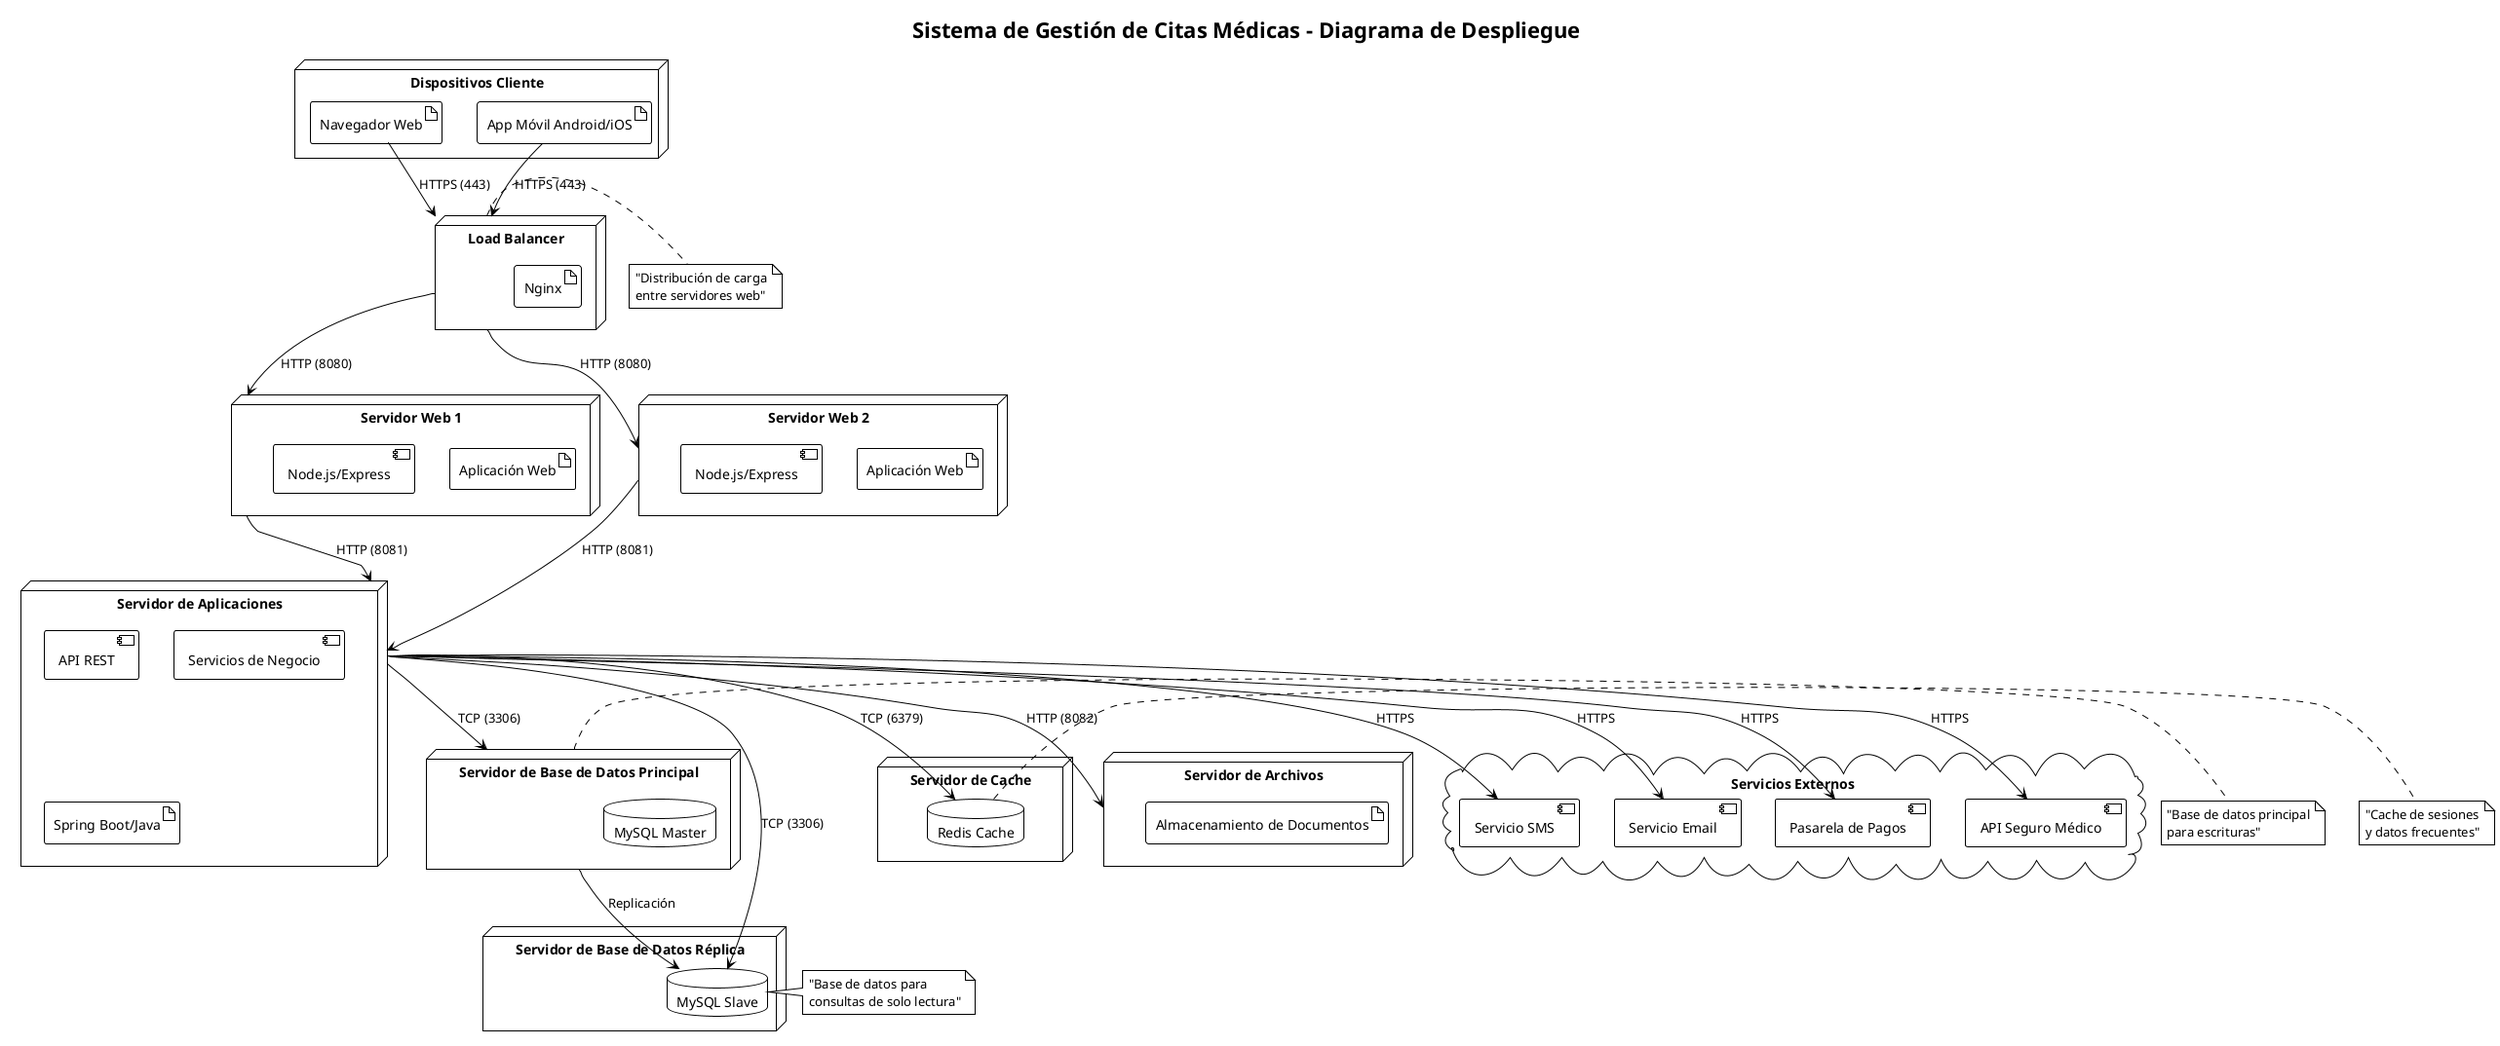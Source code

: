 @startuml diagrama_despliegue
!theme plain
title Sistema de Gestión de Citas Médicas - Diagrama de Despliegue

node "Dispositivos Cliente" {
    artifact "Navegador Web" as Browser
    artifact "App Móvil Android/iOS" as MobileApp
}

node "Load Balancer" as LB {
    artifact "Nginx" as Nginx
}

node "Servidor Web 1" as Web1 {
    artifact "Aplicación Web" as WebApp1
    component "Node.js/Express" as NodeJS1
}

node "Servidor Web 2" as Web2 {
    artifact "Aplicación Web" as WebApp2  
    component "Node.js/Express" as NodeJS2
}

node "Servidor de Aplicaciones" as AppServer {
    component "API REST" as API
    component "Servicios de Negocio" as BusinessServices
    artifact "Spring Boot/Java" as SpringBoot
}

node "Servidor de Base de Datos Principal" as DBMaster {
    database "MySQL Master" as MySQLMaster
}

node "Servidor de Base de Datos Réplica" as DBSlave {
    database "MySQL Slave" as MySQLSlave
}

node "Servidor de Cache" as CacheServer {
    database "Redis Cache" as Redis
}

node "Servidor de Archivos" as FileServer {
    artifact "Almacenamiento de Documentos" as FileStorage
}

cloud "Servicios Externos" {
    component "Servicio SMS" as SMS
    component "Servicio Email" as EmailService
    component "Pasarela de Pagos" as PaymentGateway
    component "API Seguro Médico" as InsuranceAPI
}

' Conexiones
Browser --> LB : HTTPS (443)
MobileApp --> LB : HTTPS (443)

LB --> Web1 : HTTP (8080)
LB --> Web2 : HTTP (8080)

Web1 --> AppServer : HTTP (8081)
Web2 --> AppServer : HTTP (8081)

AppServer --> DBMaster : TCP (3306)
AppServer --> MySQLSlave : TCP (3306)
AppServer --> Redis : TCP (6379)
AppServer --> FileServer : HTTP (8082)

AppServer --> SMS : HTTPS
AppServer --> EmailService : HTTPS
AppServer --> PaymentGateway : HTTPS
AppServer --> InsuranceAPI : HTTPS

DBMaster --> MySQLSlave : "Replicación"

note right of LB : "Distribución de carga\nentre servidores web"
note right of DBMaster : "Base de datos principal\npara escrituras"
note right of MySQLSlave : "Base de datos para\nconsultas de solo lectura"
note right of Redis : "Cache de sesiones\ny datos frecuentes"

@enduml
